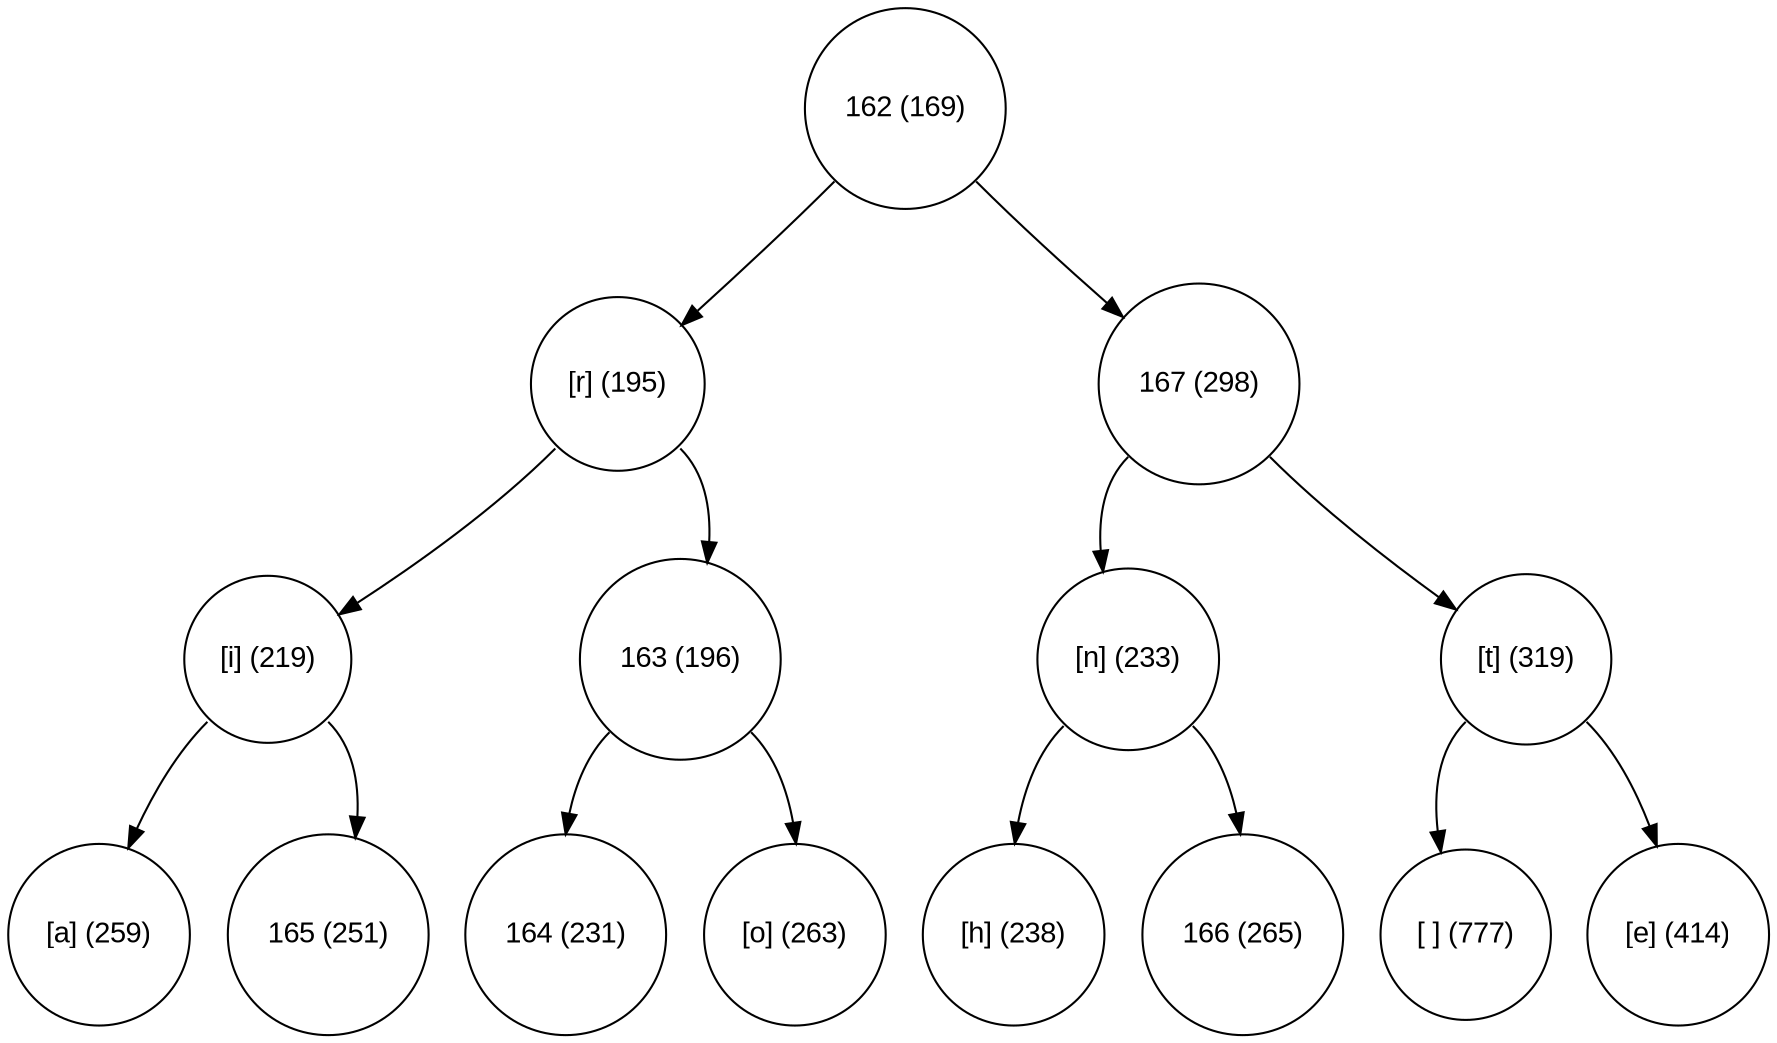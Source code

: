digraph move_down {
	node [fontname="Arial", shape="circle", width=0.5]; 

	0 [label = "162 (169)"];
	0:sw -> 1;
	1 [label = "[r] (195)"];
	1:sw -> 3;
	3 [label = "[i] (219)"];
	3:sw -> 7;
	7 [label = "[a] (259)"];
	3:se -> 8;
	8 [label = "165 (251)"];
	1:se -> 4;
	4 [label = "163 (196)"];
	4:sw -> 9;
	9 [label = "164 (231)"];
	4:se -> 10;
	10 [label = "[o] (263)"];
	0:se -> 2;
	2 [label = "167 (298)"];
	2:sw -> 5;
	5 [label = "[n] (233)"];
	5:sw -> 11;
	11 [label = "[h] (238)"];
	5:se -> 12;
	12 [label = "166 (265)"];
	2:se -> 6;
	6 [label = "[t] (319)"];
	6:sw -> 13;
	13 [label = "[ ] (777)"];
	6:se -> 14;
	14 [label = "[e] (414)"];
}
